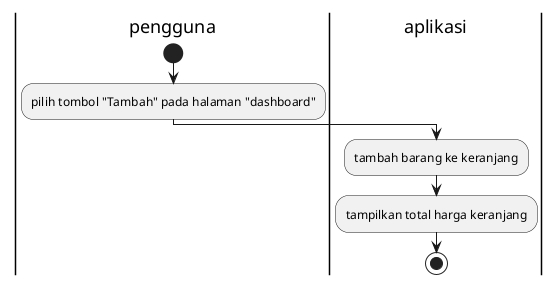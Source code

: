 @startuml

|pengguna|
start
:pilih tombol "Tambah" pada halaman "dashboard";

|aplikasi|
:tambah barang ke keranjang;
:tampilkan total harga keranjang;
stop

@enduml
